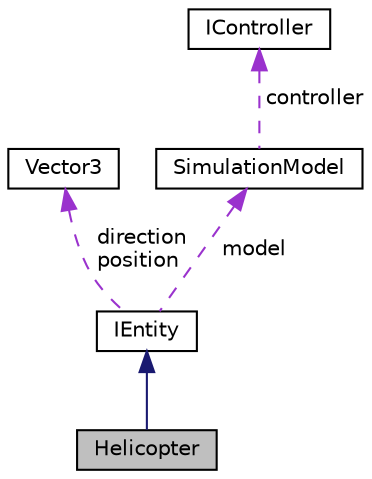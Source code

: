 digraph "Helicopter"
{
 // LATEX_PDF_SIZE
  edge [fontname="Helvetica",fontsize="10",labelfontname="Helvetica",labelfontsize="10"];
  node [fontname="Helvetica",fontsize="10",shape=record];
  Node1 [label="Helicopter",height=0.2,width=0.4,color="black", fillcolor="grey75", style="filled", fontcolor="black",tooltip="Represents a drone in a physical system."];
  Node2 -> Node1 [dir="back",color="midnightblue",fontsize="10",style="solid",fontname="Helvetica"];
  Node2 [label="IEntity",height=0.2,width=0.4,color="black", fillcolor="white", style="filled",URL="$classIEntity.html",tooltip="Represents an entity in a physical system."];
  Node3 -> Node2 [dir="back",color="darkorchid3",fontsize="10",style="dashed",label=" direction\nposition" ,fontname="Helvetica"];
  Node3 [label="Vector3",height=0.2,width=0.4,color="black", fillcolor="white", style="filled",URL="$classVector3.html",tooltip=" "];
  Node4 -> Node2 [dir="back",color="darkorchid3",fontsize="10",style="dashed",label=" model" ,fontname="Helvetica"];
  Node4 [label="SimulationModel",height=0.2,width=0.4,color="black", fillcolor="white", style="filled",URL="$classSimulationModel.html",tooltip="Class SimulationModel handling the transit simulation. it can communicate with the controller."];
  Node5 -> Node4 [dir="back",color="darkorchid3",fontsize="10",style="dashed",label=" controller" ,fontname="Helvetica"];
  Node5 [label="IController",height=0.2,width=0.4,color="black", fillcolor="white", style="filled",URL="$classIController.html",tooltip="class for IController used for transit service. Uses the Model View"];
}
